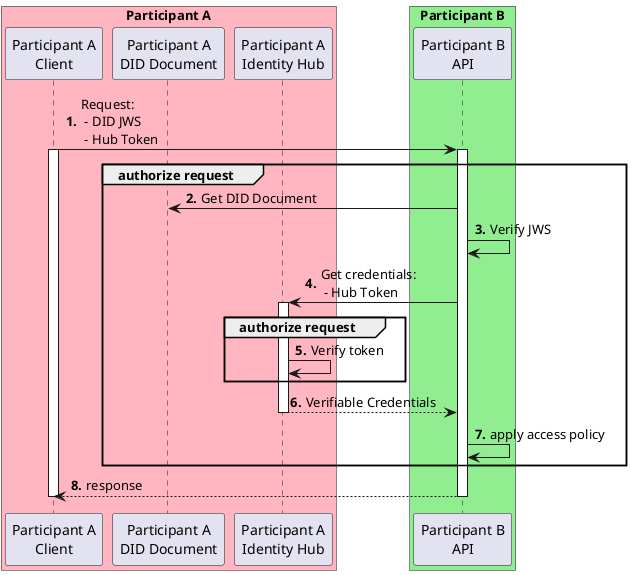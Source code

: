 @startuml
autonumber "<b>0'.'"
box "Participant A" #LightPink
Participant "Participant A\nClient" as ParticipantA
Participant "Participant A\nDID Document" as DID
Participant "Participant A\nIdentity Hub" as IDHUB
end box
box "Participant B" #LightGreen
Participant "Participant B\nAPI" as B
end box

ParticipantA -> B ++: Request:\n - DID JWS\n - Hub Token
activate ParticipantA
group authorize request
  B -> DID: Get DID Document
  B -> B: Verify JWS
  B -> IDHUB ++: Get credentials:\n - Hub Token
  group authorize request
    IDHUB -> IDHUB: Verify token
  end
  return Verifiable Credentials
  B -> B: apply access policy
end
return response
deactivate ParticipantA

@enduml